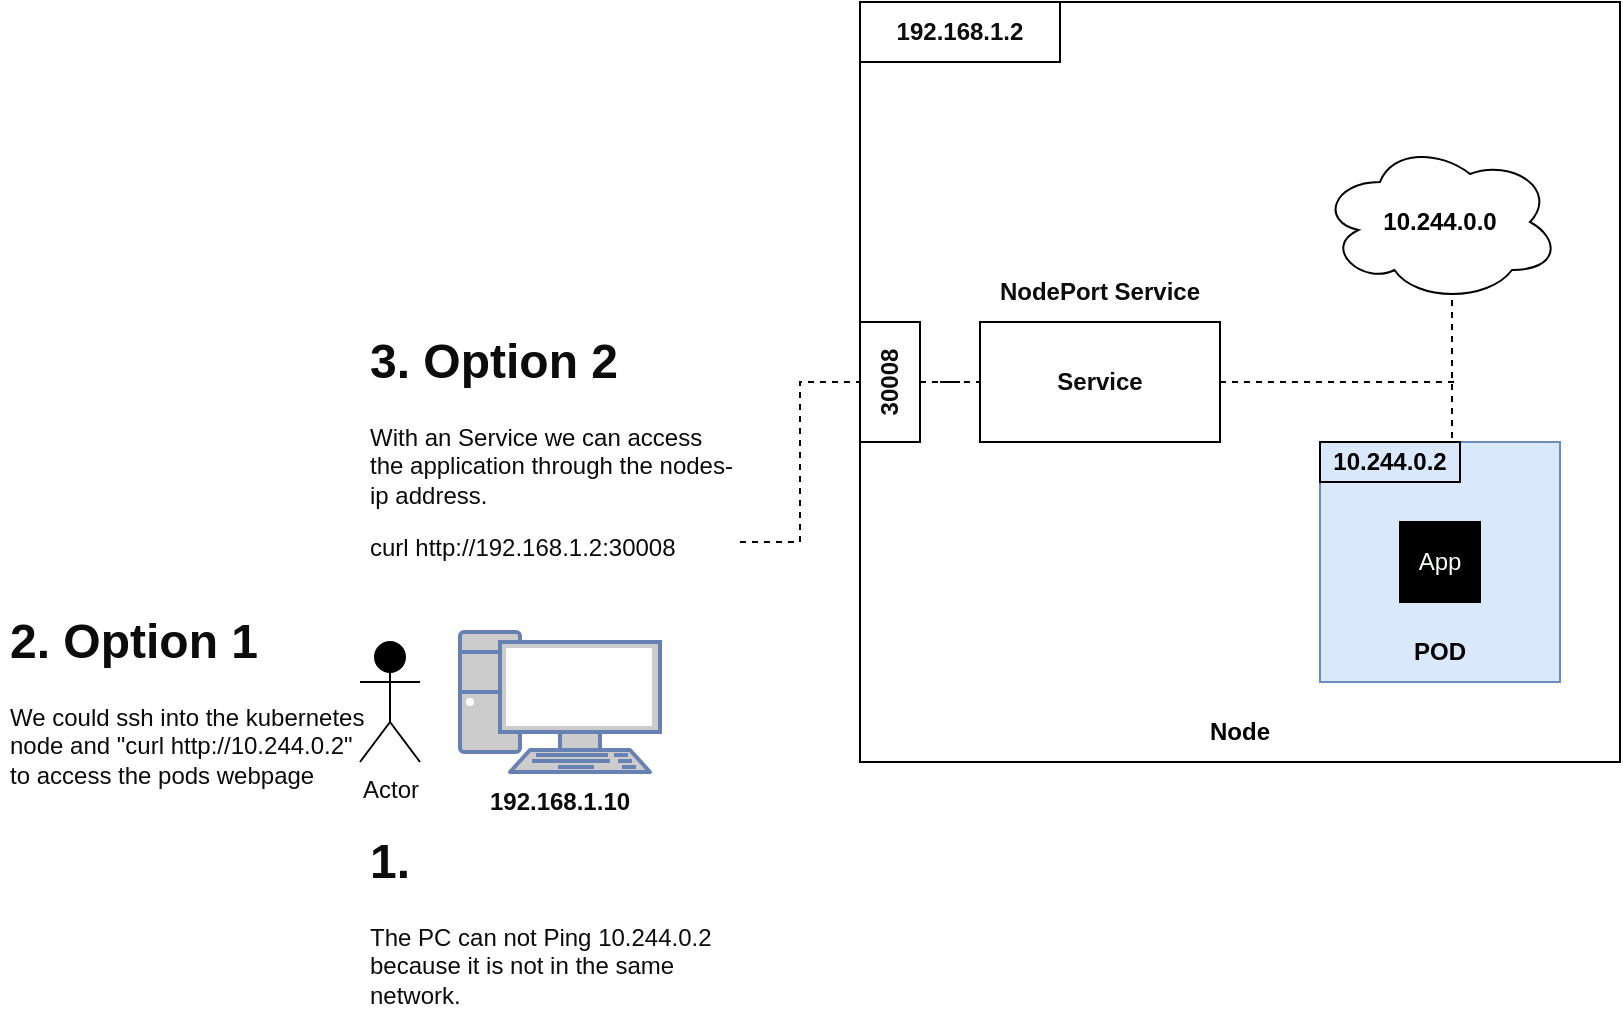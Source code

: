 <mxfile version="16.5.1" type="device"><diagram id="bvPvaoRhSISR7o0ti1FP" name="Page-1"><mxGraphModel dx="757" dy="774" grid="1" gridSize="10" guides="1" tooltips="1" connect="1" arrows="1" fold="1" page="1" pageScale="1" pageWidth="1100" pageHeight="850" math="0" shadow="0"><root><mxCell id="0"/><mxCell id="1" parent="0"/><mxCell id="1ChdbQG7EFgrYwp1qIMl-1" value="" style="whiteSpace=wrap;html=1;aspect=fixed;" vertex="1" parent="1"><mxGeometry x="500" y="200" width="380" height="380" as="geometry"/></mxCell><mxCell id="1ChdbQG7EFgrYwp1qIMl-7" value="Node" style="text;html=1;strokeColor=none;fillColor=none;align=center;verticalAlign=middle;whiteSpace=wrap;rounded=0;fontStyle=1" vertex="1" parent="1"><mxGeometry x="660" y="550" width="60" height="30" as="geometry"/></mxCell><mxCell id="1ChdbQG7EFgrYwp1qIMl-8" value="" style="group;fontStyle=1" vertex="1" connectable="0" parent="1"><mxGeometry x="730" y="420" width="120" height="120" as="geometry"/></mxCell><mxCell id="1ChdbQG7EFgrYwp1qIMl-3" value="" style="whiteSpace=wrap;html=1;aspect=fixed;fillColor=#dae8fc;strokeColor=#6c8ebf;" vertex="1" parent="1ChdbQG7EFgrYwp1qIMl-8"><mxGeometry width="120" height="120" as="geometry"/></mxCell><mxCell id="1ChdbQG7EFgrYwp1qIMl-4" value="&lt;b&gt;10.244.0.2&lt;/b&gt;" style="text;html=1;strokeColor=default;fillColor=none;align=center;verticalAlign=middle;whiteSpace=wrap;rounded=0;" vertex="1" parent="1ChdbQG7EFgrYwp1qIMl-8"><mxGeometry width="70" height="20" as="geometry"/></mxCell><mxCell id="1ChdbQG7EFgrYwp1qIMl-5" value="&lt;b&gt;POD&lt;/b&gt;" style="text;html=1;strokeColor=none;fillColor=none;align=center;verticalAlign=middle;whiteSpace=wrap;rounded=0;" vertex="1" parent="1ChdbQG7EFgrYwp1qIMl-8"><mxGeometry x="30" y="90" width="60" height="30" as="geometry"/></mxCell><mxCell id="1ChdbQG7EFgrYwp1qIMl-6" value="&lt;font color=&quot;#f5fff5&quot;&gt;App&lt;/font&gt;" style="whiteSpace=wrap;html=1;aspect=fixed;strokeColor=default;fillColor=#000000;" vertex="1" parent="1ChdbQG7EFgrYwp1qIMl-8"><mxGeometry x="40" y="40" width="40" height="40" as="geometry"/></mxCell><mxCell id="1ChdbQG7EFgrYwp1qIMl-9" value="10.244.0.0" style="ellipse;shape=cloud;whiteSpace=wrap;html=1;fontStyle=1" vertex="1" parent="1"><mxGeometry x="730" y="270" width="120" height="80" as="geometry"/></mxCell><mxCell id="1ChdbQG7EFgrYwp1qIMl-10" value="192.168.1.2" style="text;html=1;strokeColor=default;fillColor=none;align=center;verticalAlign=middle;whiteSpace=wrap;rounded=0;fontColor=#0D0C0C;fontStyle=1" vertex="1" parent="1"><mxGeometry x="500" y="200" width="100" height="30" as="geometry"/></mxCell><mxCell id="1ChdbQG7EFgrYwp1qIMl-11" value="Actor" style="shape=umlActor;verticalLabelPosition=bottom;verticalAlign=top;html=1;outlineConnect=0;fontColor=#0D0C0C;strokeColor=default;fillColor=#000000;" vertex="1" parent="1"><mxGeometry x="250" y="520" width="30" height="60" as="geometry"/></mxCell><mxCell id="1ChdbQG7EFgrYwp1qIMl-13" value="192.168.1.10" style="text;html=1;strokeColor=none;fillColor=none;align=center;verticalAlign=middle;whiteSpace=wrap;rounded=0;fontColor=#0D0C0C;fontStyle=1" vertex="1" parent="1"><mxGeometry x="320" y="585" width="60" height="30" as="geometry"/></mxCell><mxCell id="1ChdbQG7EFgrYwp1qIMl-14" value="" style="fontColor=#0066CC;verticalAlign=top;verticalLabelPosition=bottom;labelPosition=center;align=center;html=1;outlineConnect=0;fillColor=#CCCCCC;strokeColor=#6881B3;gradientColor=none;gradientDirection=north;strokeWidth=2;shape=mxgraph.networks.pc;" vertex="1" parent="1"><mxGeometry x="300" y="515" width="100" height="70" as="geometry"/></mxCell><mxCell id="1ChdbQG7EFgrYwp1qIMl-15" style="edgeStyle=orthogonalEdgeStyle;rounded=0;orthogonalLoop=1;jettySize=auto;html=1;exitX=1;exitY=0;exitDx=0;exitDy=0;entryX=0.55;entryY=0.95;entryDx=0;entryDy=0;entryPerimeter=0;fontColor=#0D0C0C;endArrow=none;endFill=0;dashed=1;" edge="1" parent="1" source="1ChdbQG7EFgrYwp1qIMl-4" target="1ChdbQG7EFgrYwp1qIMl-9"><mxGeometry relative="1" as="geometry"><Array as="points"><mxPoint x="796" y="420"/></Array></mxGeometry></mxCell><mxCell id="1ChdbQG7EFgrYwp1qIMl-17" value="&lt;h1&gt;1.&lt;/h1&gt;&lt;p&gt;The PC can not Ping 10.244.0.2 because it is not in the same network.&lt;/p&gt;" style="text;html=1;strokeColor=none;fillColor=none;spacing=5;spacingTop=-20;whiteSpace=wrap;overflow=hidden;rounded=0;fontColor=#0D0C0C;" vertex="1" parent="1"><mxGeometry x="250" y="610" width="190" height="95" as="geometry"/></mxCell><mxCell id="1ChdbQG7EFgrYwp1qIMl-18" value="&lt;h1&gt;2. Option 1&lt;/h1&gt;&lt;p&gt;We could ssh into the kubernetes node and &quot;curl http://10.244.0.2&quot; to access the pods webpage&lt;/p&gt;" style="text;html=1;strokeColor=none;fillColor=none;spacing=5;spacingTop=-20;whiteSpace=wrap;overflow=hidden;rounded=0;fontColor=#0D0C0C;" vertex="1" parent="1"><mxGeometry x="70" y="500" width="190" height="100" as="geometry"/></mxCell><mxCell id="1ChdbQG7EFgrYwp1qIMl-24" value="" style="edgeStyle=orthogonalEdgeStyle;rounded=0;orthogonalLoop=1;jettySize=auto;html=1;dashed=1;fontColor=#0D0C0C;endArrow=none;endFill=0;" edge="1" parent="1" source="1ChdbQG7EFgrYwp1qIMl-19" target="1ChdbQG7EFgrYwp1qIMl-21"><mxGeometry relative="1" as="geometry"><Array as="points"><mxPoint x="470" y="470"/><mxPoint x="470" y="390"/></Array></mxGeometry></mxCell><mxCell id="1ChdbQG7EFgrYwp1qIMl-19" value="&lt;h1&gt;3. Option 2&lt;/h1&gt;&lt;p&gt;With an Service we can access the application through the nodes-ip address.&amp;nbsp;&lt;/p&gt;&lt;p&gt;curl http://192.168.1.2:30008&lt;/p&gt;" style="text;html=1;strokeColor=none;fillColor=none;spacing=5;spacingTop=-20;whiteSpace=wrap;overflow=hidden;rounded=0;fontColor=#0D0C0C;" vertex="1" parent="1"><mxGeometry x="250" y="360" width="190" height="140" as="geometry"/></mxCell><mxCell id="1ChdbQG7EFgrYwp1qIMl-25" style="edgeStyle=orthogonalEdgeStyle;rounded=0;orthogonalLoop=1;jettySize=auto;html=1;dashed=1;fontColor=#0D0C0C;endArrow=none;endFill=0;" edge="1" parent="1" source="1ChdbQG7EFgrYwp1qIMl-20"><mxGeometry relative="1" as="geometry"><mxPoint x="800" y="390" as="targetPoint"/></mxGeometry></mxCell><mxCell id="1ChdbQG7EFgrYwp1qIMl-20" value="&lt;b&gt;Service&lt;/b&gt;" style="rounded=0;whiteSpace=wrap;html=1;fontColor=#0D0C0C;strokeColor=default;fillColor=none;" vertex="1" parent="1"><mxGeometry x="560" y="360" width="120" height="60" as="geometry"/></mxCell><mxCell id="1ChdbQG7EFgrYwp1qIMl-22" style="edgeStyle=orthogonalEdgeStyle;rounded=0;orthogonalLoop=1;jettySize=auto;html=1;entryX=0;entryY=0.5;entryDx=0;entryDy=0;dashed=1;fontColor=#0D0C0C;endArrow=none;endFill=0;" edge="1" parent="1" source="1ChdbQG7EFgrYwp1qIMl-21" target="1ChdbQG7EFgrYwp1qIMl-20"><mxGeometry relative="1" as="geometry"/></mxCell><mxCell id="1ChdbQG7EFgrYwp1qIMl-21" value="&lt;b&gt;30008&lt;/b&gt;" style="text;html=1;strokeColor=default;fillColor=none;align=center;verticalAlign=middle;whiteSpace=wrap;rounded=0;fontColor=#0D0C0C;rotation=-90;" vertex="1" parent="1"><mxGeometry x="485" y="375" width="60" height="30" as="geometry"/></mxCell><mxCell id="1ChdbQG7EFgrYwp1qIMl-26" value="&lt;b&gt;NodePort Service&lt;/b&gt;" style="text;html=1;strokeColor=none;fillColor=none;align=center;verticalAlign=middle;whiteSpace=wrap;rounded=0;fontColor=#0D0C0C;" vertex="1" parent="1"><mxGeometry x="560" y="330" width="120" height="30" as="geometry"/></mxCell></root></mxGraphModel></diagram></mxfile>